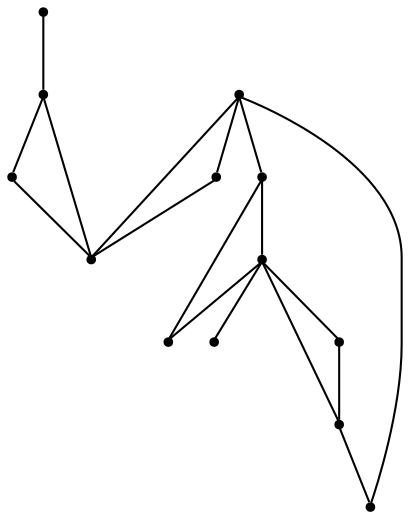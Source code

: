 graph {
  node [shape=point,comment="{\"directed\":false,\"doi\":\"10.1007/11618058_30\",\"figure\":\"1 (3)\"}"]

  v0 [pos="1192.0967251090115,346.0945985256095"]
  v1 [pos="1111.581781431686,375.34455274924244"]
  v2 [pos="1045.8195221656977,324.2195985256095"]
  v3 [pos="1075.7001044694766,606.5945209600985"]
  v4 [pos="1116.7077171148255,665.8445896246493"]
  v5 [pos="1003.561664244186,402.3445985256096"]
  v6 [pos="1053.5709665697675,580.3445718227288"]
  v7 [pos="1035.5676507994185,595.719518416967"]
  v8 [pos="1096.9540515988372,719.0320870815178"]
  v9 [pos="1007.3123841751453,512.0945514776766"]
  v10 [pos="992.3095839389534,537.8445209600985"]
  v11 [pos="987.3086664244186,645.9070107875725"]
  v12 [pos="981.6825944767443,413.34456419333424"]

  v0 -- v1 [id="-1",pos="1192.0967251090115,346.0945985256095 1171.4803960755814,340.95292702699305 1147.7634447674418,336.4403944749097 1126.6512718023255,336.05294838929774 1105.151453488372,334.76955707256593 1111.7317587209302,359.5737359462639 1111.581781431686,375.34455274924244"]
  v1 -- v2 [id="-4",pos="1111.581781431686,375.34455274924244 1084.4142078488371,342.1820224859774 1083.6223837209302,341.1112369635165 1045.8195221656977,324.2195985256095"]
  v3 -- v4 [id="-5",pos="1075.7001044694766,606.5945209600985 1072.6078125,613.0486708420972 1068.6946039244185,620.2945611415764 1065.5065134447675,627.8695326585034 1062.8810683139534,634.190486027644 1058.7219567587208,643.223689152644 1065.6024073401163,648.4404148199618 1077.8796875,656.7696791428784 1102.5967841569768,661.9986118414462 1116.7077171148255,665.8445896246493"]
  v5 -- v1 [id="-6",pos="1003.561664244186,402.3445985256096 1014.4553506540698,409.5612746018628 1043.2649164244185,430.29033954326906 1057.2174781976744,423.41116880759205 1068.6029069767442,419.09038837139406 1082.2554505813953,404.11541278545656 1090.9571220930231,395.62376951559986 1096.4206577034884,390.08622780824305 1102.01328125,384.31954995179774 1107.2434411337208,378.5612644293368 1111.581781431686,375.34455274924244 1111.581781431686,375.34455274924244 1111.581781431686,375.34455274924244"]
  v2 -- v5 [id="-7",pos="1045.8195221656977,324.2195985256095 1049.2493186773256,332.72373492901124 1052.108203125,342.8487044114331 1054.5836391715115,353.01538125062586 1056.3798055959303,361.24876951559986 1061.605832122093,379.2903802333733 1057.0216206395348,387.04451536520924 1052.716633357558,395.64042702699305 1033.8714480377907,397.83629392966236 1025.5241006540698,399.6237339117587 1017.785183502907,401.04458148662843 1009.9170512354651,402.10710183168055 1003.561664244186,402.3445985256096"]
  v3 -- v7 [id="-8",pos="1075.7001044694766,606.5945209600985 1065.9649345930231,609.6403659918368 1058.9470021802326,611.2153273362378 1052.5374364098836,611.2946730393628 1042.6888525384636,611.3834167666798 1038.4049332237855,603.7864203698248 1035.5676507994185,595.719518416967"]
  v6 -- v5 [id="-13",pos="1053.5709665697675,580.3445718227288 1057.7745164423245,589.462362126712 1063.259875544642,596.1050758826569 1070.186555232558,588.090378198868 1069.9906976744187,587.8945570725659 1069.9906976744187,587.8945570725659 1069.9906976744187,587.8945570725659 1069.6031795058138,587.3111627040764 1069.6031795058138,587.3111627040764 1069.6031795058138,587.3111627040764 1068.9197129360466,586.527878198868 1068.9197129360466,586.527878198868 1068.9197129360466,586.527878198868 1067.8444040697675,585.1655226487378 1067.8444040697675,585.1655226487378 1067.8444040697675,585.1655226487378 1066.5775617732559,583.6030226487378 1066.5775617732559,583.6030226487378 1066.5775617732559,583.6030226487378 1065.0189680232559,581.6529494065503 1065.0189680232559,581.6529494065503 1065.0189680232559,581.6529494065503 1063.3602834302326,579.5111240484774 1063.3602834302326,579.5111240484774 1063.3602834302326,579.5111240484774 1061.7016624273256,577.2652846116284 1061.7016624273256,577.2652846116284 1061.7016624273256,577.2652846116284 1059.9471475290698,575.0237684983472 1059.9471475290698,575.0237684983472 1059.9471475290698,575.0237684983472 1058.2885265261627,572.8778741298577 1058.2885265261627,572.8778741298577 1058.2885265261627,572.8778741298577 1056.8257630813953,570.7363030849358 1056.8257630813953,570.7363030849358 1056.8257630813953,570.7363030849358 1055.3629996366278,568.7862298427483 1055.3629996366278,568.7862298427483 1055.3629996366278,568.7862298427483 1054.09609375,566.9320326585034 1054.09609375,566.9320326585034 1054.09609375,566.9320326585034 1052.9250181686045,565.0778354742587 1052.9250181686045,565.0778354742587 1052.9250181686045,565.0778354742587 1051.8539698401162,563.2279616135816 1051.8539698401162,563.2279616135816 1051.8539698401162,563.2279616135816 1050.8788154069766,561.5695855556389 1050.8788154069766,561.5695855556389 1050.8788154069766,561.5695855556389 1049.9035973837208,559.8153334397534 1049.9035973837208,559.8153334397534 1049.9035973837208,559.8153334397534 1048.8284156976745,558.061335637019 1048.8284156976745,558.061335637019 1048.8284156976745,558.061335637019 1047.757367369186,556.303014510717 1047.757367369186,556.303014510717 1047.757367369186,556.303014510717 1046.686382630814,554.5487623948316 1046.686382630814,554.5487623948316 1046.686382630814,554.5487623948316 1045.5153070494187,552.7945102789462 1045.5153070494187,552.7945102789462 1045.5153070494187,552.7945102789462 1044.3442314680233,551.0405124762118 1044.3442314680233,551.0405124762118 1044.3442314680233,551.0405124762118 1043.1732194767442,549.2862603603264 1043.1732194767442,549.2862603603264 1043.1732194767442,549.2862603603264 1042.0021438953488,547.5279392340243 1042.0021438953488,547.5279392340243 1042.0021438953488,547.5279392340243 1040.835265261628,545.6778110601962 1040.835265261628,545.6778110601962 1040.835265261628,545.6778110601962 1039.7600835755813,543.8236138759514 1039.7600835755813,543.8236138759514 1039.7600835755813,543.8236138759514 1038.689035247093,541.9737400152743 1038.689035247093,541.9737400152743 1038.689035247093,541.9737400152743 1037.809711119186,539.9237217047274 1037.809711119186,539.9237217047274 1037.809711119186,539.9237217047274 1036.9345203488372,537.8780267177483 1036.9345203488372,537.8780267177483 1036.9345203488372,537.8780267177483 1036.251117369186,535.6362562913159 1036.251117369186,535.6362562913159 1036.251117369186,535.6362562913159 1035.663481104651,533.2945407965243 1035.663481104651,533.2945407965243 1035.663481104651,533.2945407965243 1035.2758993459302,530.7613274989983 1035.2758993459302,530.7613274989983 1035.2758993459302,530.7613274989983 1035.0800417877906,528.1279148199618 1035.0800417877906,528.1279148199618 1035.0800417877906,528.1279148199618 1035.0800417877906,525.9820204514722 1035.0800417877906,525.9820204514722 1035.0800417877906,525.9820204514722 1035.0800417877906,523.8361260829827 1035.0800417877906,523.8361260829827 1035.0800417877906,523.8361260829827 1035.2758993459302,521.5946099697014 1035.2758993459302,521.5946099697014 1035.2758993459302,521.5946099697014 1035.5676507994185,519.2528944749097 1035.5676507994185,519.2528944749097 1035.5676507994185,519.2528944749097 1035.9593659156976,516.9155023036858 1035.9593659156976,516.9155023036858 1035.9593659156976,516.9155023036858 1036.4469749273255,514.573786808894 1036.4469749273255,514.573786808894 1036.4469749273255,514.573786808894 1037.1262445494185,512.1361952561597 1037.1262445494185,512.1361952561597 1037.1262445494185,512.1361952561597 1037.809711119186,509.6988580165764 1037.809711119186,509.6988580165764 1037.809711119186,509.6988580165764 1038.4931776889534,507.26126646384205 1038.4931776889534,507.26126646384205 1038.4931776889534,507.26126646384205 1039.2724745639534,504.8236749111077 1039.2724745639534,504.8236749111077 1039.2724745639534,504.8236749111077 1040.1517986918604,502.3863376715243 1040.1517986918604,502.3863376715243 1040.1517986918604,502.3863376715243 1041.0269894622093,499.8528700608472 1041.0269894622093,499.8528700608472 1041.0269894622093,499.8528700608472 1041.8104832848837,497.31533343975343 1041.8104832848837,497.31533343975343 1041.8104832848837,497.31533343975343 1042.6856104651163,494.6862440842847 1042.6856104651163,494.6862440842847 1042.6856104651163,494.6862440842847 1043.4649073401163,492.0528314052483 1043.4649073401163,492.0528314052483 1043.4649073401163,492.0528314052483 1044.2484011627907,489.4196730393628 1044.2484011627907,489.4196730393628 1044.2484011627907,489.4196730393628 1044.9276707848837,486.5904392340243 1044.9276707848837,486.5904392340243 1044.9276707848837,486.5904392340243 1045.6111373546512,483.76552875225343 1045.6111373546512,483.76552875225343 1045.6111373546512,483.76552875225343 1046.198773619186,480.7404738206128 1046.198773619186,480.7404738206128 1046.198773619186,480.7404738206128 1046.586355377907,477.7194878993889 1046.586355377907,477.7194878993889 1046.586355377907,477.7194878993889 1046.978070494186,474.5029351650139 1046.978070494186,474.5029351650139 1046.978070494186,474.5029351650139 1047.2698219476745,471.18618304912843 1047.2698219476745,471.18618304912843 1047.2698219476745,471.18618304912843 1047.365652252907,467.6779331305087 1047.365652252907,467.6779331305087 1047.365652252907,467.6779331305087 1047.465679505814,464.06948383037843 1047.465679505814,464.06948383037843 1047.465679505814,464.06948383037843 1047.465679505814,461.43632546449305 1047.465679505814,461.43632546449305 1047.465679505814,461.43632546449305 1047.465679505814,458.6111606695712 1047.465679505814,458.6111606695712 1047.465679505814,458.6111606695712 1047.365652252907,455.68630511944093 1047.365652252907,455.68630511944093 1047.365652252907,455.68630511944093 1047.2698219476745,452.6612501878003 1047.2698219476745,452.6612501878003 1047.2698219476745,452.6612501878003 1047.1739280523257,449.54031919821705 1047.1739280523257,449.54031919821705 1047.1739280523257,449.54031919821705 1046.978070494186,446.2278904058993 1046.978070494186,446.2278904058993 1046.978070494186,446.2278904058993 1046.7822129360466,442.8155165452222 1046.7822129360466,442.8155165452222 1046.7822129360466,442.8155165452222 1046.586355377907,439.3029433030347 1046.586355377907,439.3029433030347 1046.586355377907,439.3029433030347 1046.3904978197675,435.5986179449618 1046.3904978197675,435.5986179449618 1046.3904978197675,435.5986179449618 1046.198773619186,431.8945469000399 1046.198773619186,431.8945469000399 1046.198773619186,431.8945469000399 1045.9028888081396,427.99465472881593 1045.9028888081396,427.99465472881593 1045.9028888081396,427.99465472881593 1045.6111373546512,424.09450824444093 1045.6111373546512,424.09450824444093 1045.6111373546512,424.09450824444093 1045.4152797965116,419.9987949469149 1045.4152797965116,419.9987949469149 1045.4152797965116,419.9987949469149 1045.1235919331396,416.00289956117274 1045.1235919331396,416.00289956117274 1045.1235919331396,416.00289956117274 1044.8318404796512,411.81118304912843 1044.8318404796512,411.81118304912843 1044.8318404796512,411.81118304912843 1044.440125363372,407.71534259502687 1044.440125363372,407.71534259502687 1044.440125363372,407.71534259502687 1044.1483739098837,403.5237532395581 1044.1483739098837,403.5237532395581 1044.1483739098837,403.5237532395581 1043.8566860465116,399.42791278545656 1043.8566860465116,399.42791278545656 1043.8566860465116,399.42791278545656 1043.4649073401163,395.332072331355 1043.4649073401163,395.332072331355 1043.4649073401163,395.332072331355 1043.1732194767442,391.23623187725343 1043.1732194767442,391.23623187725343 1043.1732194767442,391.23623187725343 1042.7856377180233,387.2404636480868 1042.7856377180233,387.2404636480868 1042.7856377180233,387.2404636480868 1042.3939226017442,383.34044432028736 1042.3939226017442,383.34044432028736 1042.3939226017442,383.34044432028736 1042.0021438953488,379.6362461187899 1042.0021438953488,379.6362461187899 1042.0021438953488,379.6362461187899 1041.614562136628,375.9278517503003 1041.614562136628,375.9278517503003 1041.614562136628,375.9278517503003 1041.2228470203488,372.41960183168055 1041.2228470203488,372.41960183168055 1041.2228470203488,372.41960183168055 1040.835265261628,369.1028497157952 1040.835265261628,369.1028497157952 1040.835265261628,369.1028497157952 1040.34765625,365.8862969814202 1040.34765625,365.8862969814202 1040.34765625,365.8862969814202 1039.8601108284884,362.86543821677174 1039.8601108284884,362.86543821677174 1039.8601108284884,362.86543821677174 1039.3725018168604,360.0362044114331 1039.3725018168604,360.0362044114331 1039.3725018168604,360.0362044114331 1038.8848928052325,357.4029188889722 1038.8848928052325,357.4029188889722 1038.8848928052325,357.4029188889722 1038.397347383721,354.96545449281336 1038.397347383721,354.96545449281336 1038.397347383721,354.96545449281336 1037.809711119186,352.82375629131593 1037.809711119186,352.82375629131593 1037.809711119186,352.82375629131593 1037.2262718023255,350.77373798076906 1037.2262718023255,350.77373798076906 1037.2262718023255,350.77373798076906 1036.542805232558,349.01961302145924 1036.542805232558,349.01961302145924 1036.542805232558,349.01961302145924 1035.4717569040697,346.6778975266675 1035.4717569040697,346.6778975266675 1035.4717569040697,346.6778975266675 1034.3007449127906,344.72795144105555 1034.3007449127906,344.72795144105555 1034.3007449127906,344.72795144105555 1033.0338390261627,343.2653965094149 1033.0338390261627,343.2653965094149 1033.0338390261627,343.2653965094149 1031.7627361918605,342.09873492901124 1031.7627361918605,342.09873492901124 1031.7627361918605,342.09873492901124 1030.299972747093,341.41539549216236 1030.299972747093,341.41539549216236 1030.299972747093,341.41539549216236 1028.741378997093,341.0237532395581 1028.741378997093,341.0237532395581 1028.741378997093,341.0237532395581 1027.1827216569768,340.9278771816155 1027.1827216569768,340.9278771816155 1027.1827216569768,340.9278771816155 1025.6199309593023,341.0237532395581 1025.6199309593023,341.0237532395581 1025.6199309593023,341.0237532395581 1023.8654796511628,341.41539549216236 1023.8654796511628,341.41539549216236 1023.8654796511628,341.41539549216236 1022.2067950581395,341.90291380270924 1022.2067950581395,341.90291380270924 1022.2067950581395,341.90291380270924 1020.45234375,342.4861810146233 1020.45234375,342.4861810146233 1020.45234375,342.4861810146233 1018.6978288517441,343.1695204514722 1018.6978288517441,343.1695204514722 1018.6978288517441,343.1695204514722 1016.9433139534883,343.8528598883212 1016.9433139534883,343.8528598883212 1016.9433139534883,343.8528598883212 1015.2846929505814,344.5361993251702 1015.2846929505814,344.5361993251702 1015.2846929505814,344.5361993251702 1013.5301780523256,345.3154148199618 1013.5301780523256,345.3154148199618 1013.5301780523256,345.3154148199618 1011.8715570494186,345.89868203187586 1011.8715570494186,345.89868203187586 1011.8715570494186,345.89868203187586 1010.2129360465116,346.4862725673577 1010.2129360465116,346.4862725673577 1010.2129360465116,346.4862725673577 1008.6542787063953,347.06953977927174 1008.6542787063953,347.06953977927174 1008.6542787063953,347.06953977927174 1007.091488008721,347.5570580898186 1007.091488008721,347.5570580898186 1007.091488008721,347.5570580898186 1005.6287245639535,348.0445764003655 1005.6287245639535,348.0445764003655 1005.6287245639535,348.0445764003655 1004.165961119186,348.53209471091236 1004.165961119186,348.53209471091236 1004.165961119186,348.53209471091236 1002.8032249273256,349.01961302145924 1002.8032249273256,349.01961302145924 1002.8032249273256,349.01961302145924 1001.1445403343023,349.7987013596753 1001.1445403343023,349.7987013596753 1001.1445403343023,349.7987013596753 999.3900890261627,350.77373798076906 999.3900890261627,350.77373798076906 999.3900890261627,350.77373798076906 997.6313771802326,351.9445957281649 997.6313771802326,351.9445957281649 997.6313771802326,351.9445957281649 995.7810319767442,353.3112746018628 995.7810319767442,353.3112746018628 995.7810319767442,353.3112746018628 993.8307231104651,354.96545449281336 993.8307231104651,354.96545449281336 993.8307231104651,354.96545449281336 991.6844930959302,356.8195245204827 991.6844930959302,356.8195245204827 991.6844930959302,356.8195245204827 989.5382630813954,358.86534666403736 989.5382630813954,358.86534666403736 989.5382630813954,358.86534666403736 987.2961391715116,361.01124103252687 987.2961391715116,361.01124103252687 987.2961391715116,361.01124103252687 985.0540788517442,363.2528843023837 985.0540788517442,363.2528843023837 985.0540788517442,363.2528843023837 982.9078488372093,365.3987786708733 982.9078488372093,365.3987786708733 982.9078488372093,365.3987786708733 980.9574763808139,367.4487969814202 980.9574763808139,367.4487969814202 980.9574763808139,367.4487969814202 979.2029614825582,369.29879799867274 979.2029614825582,369.29879799867274 979.2029614825582,369.29879799867274 977.7401980377907,370.86129799867274 977.7401980377907,370.86129799867274 977.7401980377907,370.86129799867274 976.6650163517442,371.9320835211337 976.6650163517442,371.9320835211337 976.6650163517442,371.9320835211337 975.8857194767442,372.7112990159253 975.8857194767442,372.7112990159253 975.8857194767442,372.7112990159253 975.4981377180233,373.19869016989674 975.4981377180233,373.19869016989674 975.4981377180233,373.19869016989674 975.3022801598837,373.39451129619874 975.3022801598837,373.39451129619874 975.3022801598837,373.39451129619874 986.466541228565,383.25759751610167 996.0602954241729,391.94558115865095 1003.561664244186,402.3445985256096"]
  v6 -- v9 [id="-14",pos="1053.5709665697675,580.3445718227288 1049.4268523414557,573.3866272933958 1046.2637431396656,564.7280034726991 1043.3690770348837,561.1779433030347 1026.665988372093,527.8278253017327 1012.9925872093023,571.9028375087639 1007.2873455668605,536.9986118414462 1006.5229578806278,528.8230344335409 1006.371070623155,520.4967091031983 1007.3123841751453,512.0945514776766"]
  v7 -- v8 [id="-15",pos="1035.5676507994185,595.719518416967 1035.6843386627907,598.1237949469149 1035.3842569040698,600.3737033941806 1034.6883266715115,602.2279005784253 1032.733757267442,609.6652886806389 1030.8834120639535,616.9653476812899 1029.520675872093,624.552780542618 1027.1910519622093,638.9402927496493 1026.2617460029069,648.777888371394 1034.984211482558,661.2153273362378 1050.9871729651163,682.1320753831128 1075.8584120639534,702.507136418269 1096.9540515988372,719.0320870815178"]
  v7 -- v4 [id="-16",pos="1035.5676507994185,595.719518416967 1044.0858648255814,668.7404534755608 1037.1678960755814,669.9403029221753 1116.7077171148255,665.8445896246493"]
  v7 -- v10 [id="-18",pos="1035.5676507994185,595.719518416967 1034.2584170663745,594.2299549440692 1033.5517425573926,592.4903266964048 1032.8379814680231,590.8196669358472 1015.322211119186,542.0319777268628 1001.4154342296512,590.4738010504306 993.8307231104651,561.277888371394 992.7597063137371,553.7279530582514 992.3472937508574,545.8791070719544 992.3095839389534,537.8445209600985"]
  v9 -- v5 [id="-19",pos="1007.3123841751453,512.0945514776766 1007.1610041478427,483.9492576851826 1011.5032143152206,454.8658673175837 1009.1418877180232,427.31131529196705 1008.4704768594181,417.71905744137564 1005.9863304074144,409.9595807036585 1003.561664244186,402.3445985256096"]
  v7 -- v11 [id="-21",pos="1035.5676507994185,595.719518416967 1026.045030886628,597.2695570725659 1003.2783066860464,598.502975855118 997.8272983284884,606.8111321864983 993.4556050145349,612.657028589493 991.855359738372,622.5737156012118 990.025808502907,629.5279087164462 989.0756449854651,633.9321038661858 988.2255087209302,638.3571526943108 987.3086664244186,645.9070107875725"]
  v10 -- v12 [id="-22",pos="992.3095839389534,537.8445209600985 992.2730743167466,510.12598915512433 996.9405554004265,480.29703199179323 995.4893441133721,453.44046568259205 994.8405360420559,435.0727066153363 989.9534309187104,423.85878591407345 981.6825944767443,413.34456419333424"]
  v11 -- v10 [id="-24",pos="987.3086664244186,645.9070107875725 964.6377725290697,625.3487807053784 960.1327943313953,624.5194655198316 966.4256086482558,593.8403985439202 971.214007994186,567.0154473720452 977.8860737645349,559.0946099697014 992.3095839389534,537.8445209600985"]
  v12 -- v6 [id="-26",pos="981.6825944767443,413.34456419333424 976.2600826166611,406.8751063445012 969.5617805341499,400.62197776391884 961.6497365552325,393.0904290614983 962.1372819767441,391.7237501878003 962.1372819767441,391.7237501878003 962.1372819767441,391.7237501878003 962.5248637354651,391.23623187725343 962.5248637354651,391.23623187725343 962.5248637354651,391.23623187725343 963.3083575581395,390.4570163824618 963.3083575581395,390.4570163824618 963.3083575581395,390.4570163824618 964.3794058866279,389.38623086000086 964.3794058866279,389.38623086000086 964.3794058866279,389.38623086000086 965.8421693313953,387.82373086000086 965.8421693313953,387.82373086000086 965.8421693313953,387.82373086000086 967.5966206395349,385.9737298427483 967.5966206395349,385.9737298427483 967.5966206395349,385.9737298427483 969.5469930959302,383.9237115322014 969.5469930959302,383.9237115322014 969.5469930959302,383.9237115322014 971.693223110465,381.77794432028736 971.693223110465,381.77794432028736 971.693223110465,381.77794432028736 973.9353470203488,379.536173893855 973.9353470203488,379.536173893855 973.9353470203488,379.536173893855 976.1774073401162,377.39040668194093 976.1774073401162,377.39040668194093 976.1774073401162,377.39040668194093 978.3236373546512,375.34458453838624 978.3236373546512,375.34458453838624 978.3236373546512,375.34458453838624 980.469867369186,373.4903873541415 980.469867369186,373.4903873541415 980.469867369186,373.4903873541415 982.4202398255813,371.83620746319093 982.4202398255813,371.83620746319093 982.4202398255813,371.83620746319093 984.2747819767442,370.46952858949305 984.2747819767442,370.46952858949305 984.2747819767442,370.46952858949305 986.0292332848837,369.29879799867274 986.0292332848837,369.29879799867274 986.0292332848837,369.29879799867274 987.7837481831396,368.323761377579 987.7837481831396,368.323761377579 987.7837481831396,368.323761377579 989.4423691860464,367.54454588278736 989.4423691860464,367.54454588278736 989.4423691860464,367.54454588278736 990.805105377907,367.0570275722405 990.805105377907,367.0570275722405 990.805105377907,367.0570275722405 992.2679324127906,366.5695092616936 992.2679324127906,366.5695092616936 992.2679324127906,366.5695092616936 993.7306958575581,366.0821181077222 993.7306958575581,366.0821181077222 993.7306958575581,366.0821181077222 995.2934865552326,365.5945997971753 995.2934865552326,365.5945997971753 995.2934865552326,365.5945997971753 996.8520803052326,365.0112054286858 996.8520803052326,365.0112054286858 996.8520803052326,365.0112054286858 998.5107648982558,364.42374204977955 998.5107648982558,364.42374204977955 998.5107648982558,364.42374204977955 1000.1693859011627,363.8403476812899 1000.1693859011627,363.8403476812899 1000.1693859011627,363.8403476812899 1001.9239007994186,363.06125934307374 1001.9239007994186,363.06125934307374 1001.9239007994186,363.06125934307374 1003.5825218023256,362.37791990622486 1003.5825218023256,362.37791990622486 1003.5825218023256,362.37791990622486 1005.3369731104651,361.69458046937586 1005.3369731104651,361.69458046937586 1005.3369731104651,361.69458046937586 1007.091488008721,361.01124103252687 1007.091488008721,361.01124103252687 1007.091488008721,361.01124103252687 1008.8460029069768,360.42784666403736 1008.8460029069768,360.42784666403736 1008.8460029069768,360.42784666403736 1010.5046239098837,359.94045551006593 1010.5046239098837,359.94045551006593 1010.5046239098837,359.94045551006593 1012.2591388081395,359.54868610088624 1012.2591388081395,359.54868610088624 1012.2591388081395,359.54868610088624 1013.821929505814,359.45293719951906 1013.821929505814,359.45293719951906 1013.821929505814,359.45293719951906 1015.380523255814,359.54868610088624 1015.380523255814,359.54868610088624 1015.380523255814,359.54868610088624 1016.9433139534883,359.94045551006593 1016.9433139534883,359.94045551006593 1016.9433139534883,359.94045551006593 1018.4060773982558,360.6237949469149 1018.4060773982558,360.6237949469149 1018.4060773982558,360.6237949469149 1019.6729832848837,361.7904565273186 1019.6729832848837,361.7904565273186 1019.6729832848837,361.7904565273186 1020.9398891715116,363.2528843023837 1020.9398891715116,363.2528843023837 1020.9398891715116,363.2528843023837 1022.110964752907,365.2029575445712 1022.110964752907,365.2029575445712 1022.110964752907,365.2029575445712 1023.1820130813953,367.54454588278736 1023.1820130813953,367.54454588278736 1023.1820130813953,367.54454588278736 1023.8654796511628,369.29879799867274 1023.8654796511628,369.29879799867274 1023.8654796511628,369.29879799867274 1024.4489189680232,371.34868915264406 1024.4489189680232,371.34868915264406 1024.4489189680232,371.34868915264406 1025.036491642442,373.5904595790764 1025.036491642442,373.5904595790764 1025.036491642442,373.5904595790764 1025.5241006540698,375.9278517503003 1025.5241006540698,375.9278517503003 1025.5241006540698,375.9278517503003 1026.0117096656977,378.5612644293368 1026.0117096656977,378.5612644293368 1026.0117096656977,378.5612644293368 1026.4992550872093,381.4862471360425 1026.4992550872093,381.4862471360425 1026.4992550872093,381.4862471360425 1026.9868640988373,384.5111749111077 1026.9868640988373,384.5111749111077 1026.9868640988373,384.5111749111077 1027.3744458575582,387.7278548020581 1027.3744458575582,387.7278548020581 1027.3744458575582,387.7278548020581 1027.862054869186,391.1403558193108 1027.862054869186,391.1403558193108 1027.862054869186,391.1403558193108 1028.2537699854652,394.6487328945061 1028.2537699854652,394.6487328945061 1028.2537699854652,394.6487328945061 1028.6454851017443,398.35293109600343 1028.6454851017443,398.35293109600343 1028.6454851017443,398.35293109600343 1029.0330668604652,402.252950423803 1029.0330668604652,402.252950423803 1029.0330668604652,402.252950423803 1029.3248183139535,406.15284259502687 1029.3248183139535,406.15284259502687 1029.3248183139535,406.15284259502687 1029.7165334302326,410.24868304912843 1029.7165334302326,410.24868304912843 1029.7165334302326,410.24868304912843 1030.1082485465115,414.34452350323 1030.1082485465115,414.34452350323 1030.1082485465115,414.34452350323 1030.4,418.5362400152743 1030.4,418.5362400152743 1030.4,418.5362400152743 1030.6917514534885,422.72782937074305 1030.6917514534885,422.72782937074305 1030.6917514534885,422.72782937074305 1030.9834393168605,426.92374204977955 1030.9834393168605,426.92374204977955 1030.9834393168605,426.92374204977955 1031.275190770349,431.1153314052483 1031.275190770349,431.1153314052483 1031.275190770349,431.1153314052483 1031.5710755813952,435.30717507386805 1031.5710755813952,435.30717507386805 1031.5710755813952,435.30717507386805 1031.8627634447673,439.40288837139406 1031.8627634447673,439.40288837139406 1031.8627634447673,439.40288837139406 1032.154514898256,443.4988559820712 1032.154514898256,443.4988559820712 1032.154514898256,443.4988559820712 1032.446202761628,447.4946242112378 1032.446202761628,447.4946242112378 1032.446202761628,447.4946242112378 1032.6420603197673,451.29864032451906 1032.6420603197673,451.29864032451906 1032.6420603197673,451.29864032451906 1032.933811773256,455.0988417405347 1032.933811773256,455.0988417405347 1032.933811773256,455.0988417405347 1033.1296693313952,458.7070367275139 1033.1296693313952,458.7070367275139 1033.1296693313952,458.7070367275139 1033.3255268895348,462.2152866461337 1033.3255268895348,462.2152866461337 1033.3255268895348,462.2152866461337 1033.5213844476743,465.53203876201906 1033.5213844476743,465.53203876201906 1033.5213844476743,465.53203876201906 1033.6172783430231,468.7488458095452 1033.6172783430231,468.7488458095452 1033.6172783430231,468.7488458095452 1033.8131359011627,471.8695224859774 1033.8131359011627,471.8695224859774 1033.8131359011627,471.8695224859774 1033.9089662063952,474.69875629131593 1033.9089662063952,474.69875629131593 1033.9089662063952,474.69875629131593 1034.0089934593022,477.5236667730868 1034.0089934593022,477.5236667730868 1034.0089934593022,477.5236667730868 1034.104887354651,480.06120339418055 1034.104887354651,480.06120339418055 1034.104887354651,480.06120339418055 1034.104887354651,482.5946710048577 1034.104887354651,482.5946710048577 1034.104887354651,482.5946710048577 1034.104887354651,486.2028659918368 1034.104887354651,486.2028659918368 1034.104887354651,486.2028659918368 1033.9089662063952,489.6154941656649 1033.9089662063952,489.6154941656649 1033.9089662063952,489.6154941656649 1033.713108648256,492.6362257737378 1033.713108648256,492.6362257737378 1033.713108648256,492.6362257737378 1033.3255268895348,495.56133563701906 1033.3255268895348,495.56133563701906 1033.3255268895348,495.56133563701906 1032.8379814680231,498.19449400290455 1032.8379814680231,498.19449400290455 1032.8379814680231,498.19449400290455 1032.154514898256,500.6320855556389 1032.154514898256,500.6320855556389 1032.154514898256,500.6320855556389 1031.4710483284885,502.97380105043055 1031.4710483284885,502.97380105043055 1031.4710483284885,502.97380105043055 1030.6917514534885,505.0194960374097 1030.6917514534885,505.0194960374097 1030.6917514534885,505.0194960374097 1029.8123637354652,507.0654453375399 1029.8123637354652,507.0654453375399 1029.8123637354652,507.0654453375399 1028.9372365552326,509.0155185797274 1028.9372365552326,509.0155185797274 1028.9372365552326,509.0155185797274 1028.0579124273256,510.8694614508212 1028.0579124273256,510.8694614508212 1028.0579124273256,510.8694614508212 1027.0826944040698,512.7236586350659 1027.0826944040698,512.7236586350659 1027.0826944040698,512.7236586350659 1026.3033975290698,514.4779107509514 1026.3033975290698,514.4779107509514 1026.3033975290698,514.4779107509514 1025.4240734011628,516.3277846116284 1025.4240734011628,516.3277846116284 1025.4240734011628,516.3277846116284 1024.7448037790698,518.1819817958733 1024.7448037790698,518.1819817958733 1024.7448037790698,518.1819817958733 1024.1571675145349,520.1320550380608 1024.1571675145349,520.1320550380608 1024.1571675145349,520.1320550380608 1023.669558502907,522.0821282802483 1023.669558502907,522.0821282802483 1023.669558502907,522.0821282802483 1023.3778706395349,524.1278232672274 1023.3778706395349,524.1278232672274 1023.3778706395349,524.1278232672274 1023.1820130813953,526.273717635717 1023.1820130813953,526.273717635717 1023.1820130813953,526.273717635717 1023.2820403343023,528.4196120042066 1023.2820403343023,528.4196120042066 1023.2820403343023,528.4196120042066 1023.4737009447674,530.5655063726962 1023.4737009447674,530.5655063726962 1023.4737009447674,530.5655063726962 1023.8654796511628,532.8070224859774 1023.8654796511628,532.8070224859774 1023.8654796511628,532.8070224859774 1024.3530250726744,534.8529717861077 1024.3530250726744,534.8529717861077 1024.3530250726744,534.8529717861077 1025.036491642442,536.9029900966545 1025.036491642442,536.9029900966545 1025.036491642442,536.9029900966545 1025.815788517442,538.9486850836337 1025.815788517442,538.9486850836337 1025.815788517442,538.9486850836337 1026.7910065406977,540.9987033941806 1026.7910065406977,540.9987033941806 1026.7910065406977,540.9987033941806 1027.862054869186,543.0446526943108 1027.862054869186,543.0446526943108 1027.862054869186,543.0446526943108 1029.0330668604652,545.0903476812899 1029.0330668604652,545.0903476812899 1029.0330668604652,545.0903476812899 1030.299972747093,547.1403659918368 1030.299972747093,547.1403659918368 1030.299972747093,547.1403659918368 1031.666905886628,549.2862603603264 1031.666905886628,549.2862603603264 1031.666905886628,549.2862603603264 1033.0338390261627,551.4278314052483 1033.0338390261627,551.4278314052483 1033.0338390261627,551.4278314052483 1034.5924327761627,553.4778497157952 1034.5924327761627,553.4778497157952 1034.5924327761627,553.4778497157952 1036.151090116279,555.6237440842847 1036.151090116279,555.6237440842847 1036.151090116279,555.6237440842847 1037.7138808139534,557.7653151292066 1037.7138808139534,557.7653151292066 1037.7138808139534,557.7653151292066 1039.2724745639534,559.8153334397534 1039.2724745639534,559.8153334397534 1039.2724745639534,559.8153334397534 1040.9310955668604,561.8612827398837 1040.9310955668604,561.8612827398837 1040.9310955668604,561.8612827398837 1042.4897529069767,564.0071771083733 1042.4897529069767,564.0071771083733 1042.4897529069767,564.0071771083733 1044.0525436046512,565.9569960374097 1044.0525436046512,565.9569960374097 1044.0525436046512,565.9569960374097 1045.6111373546512,568.0029453375399 1045.6111373546512,568.0029453375399 1045.6111373546512,568.0029453375399 1047.073964389535,569.9530185797274 1047.073964389535,569.9530185797274 1047.073964389535,569.9530185797274 1048.5367278343024,571.8069614508212 1048.5367278343024,571.8069614508212 1048.5367278343024,571.8069614508212 1049.9994912790698,573.6611586350659 1049.9994912790698,573.6611586350659 1049.9994912790698,573.6611586350659 1051.3664244186045,575.4154107509514 1051.3664244186045,575.4154107509514 1051.3664244186045,575.4154107509514 1053.5709665697675,580.3445718227288 1053.5709665697675,580.3445718227288 1053.5709665697675,580.3445718227288"]
  v6 -- v3 [id="-29",pos="1053.5709665697675,580.3445718227288 1058.6802416424418,584.0902866461337 1058.6802416424418,584.0902866461337 1058.6802416424418,584.0902866461337 1060.5305868459302,585.9444838303784 1060.5305868459302,585.9444838303784 1060.5305868459302,585.9444838303784 1062.4809593023256,587.7986810146233 1062.4809593023256,587.7986810146233 1062.4809593023256,587.7986810146233 1064.6271893168605,589.6488091884514 1064.6271893168605,589.6488091884514 1064.6271893168605,589.6488091884514 1066.8693132267442,591.5030063726962 1066.8693132267442,591.5030063726962 1066.8693132267442,591.5030063726962 1069.2113372093022,593.4528253017327 1069.2113372093022,593.4528253017327 1069.2113372093022,593.4528253017327 1071.6493822674418,595.4028985439202 1071.6493822674418,595.4028985439202 1071.6493822674418,595.4028985439202 1074.0873001453488,597.3529717861077 1074.0873001453488,597.3529717861077 1074.0873001453488,597.3529717861077 1076.4294513081395,599.2028456467847 1076.4294513081395,599.2028456467847 1076.4294513081395,599.2028456467847 1078.671511627907,600.8612217047274 1078.671511627907,600.8612217047274 1078.671511627907,600.8612217047274 1080.5218568313953,602.323776636368 1080.5218568313953,602.323776636368 1080.5218568313953,602.323776636368 1082.180414244186,603.4946343837639 1082.180414244186,603.4946343837639 1082.180414244186,603.4946343837639 1083.3514898255814,604.3737949469149 1083.3514898255814,604.3737949469149 1083.3514898255814,604.3737949469149 1084.1308502906977,604.9571893154045 1084.1308502906977,604.9571893154045 1084.1308502906977,604.9571893154045 1084.6184593023256,605.2486321864983 1084.6184593023256,605.2486321864983 1084.6184593023256,605.2486321864983 1084.8143168604652,605.4444533128003 1084.8143168604652,605.4444533128003 1084.8143168604652,605.4444533128003 1084.3267078488373,605.2486321864983 1084.3267078488373,605.2486321864983 1084.3267078488373,605.2486321864983 1083.8390988372093,605.3488315680087 1083.8390988372093,605.3488315680087 1083.8390988372093,605.3488315680087 1082.9597747093023,605.540329370743 1082.9597747093023,605.540329370743 1082.9597747093023,605.540329370743 1081.597038517442,605.9319716233472 1081.597038517442,605.9319716233472 1081.597038517442,605.9319716233472 1075.7001044694766,606.5945209600985 1075.7001044694766,606.5945209600985 1075.7001044694766,606.5945209600985"]
}